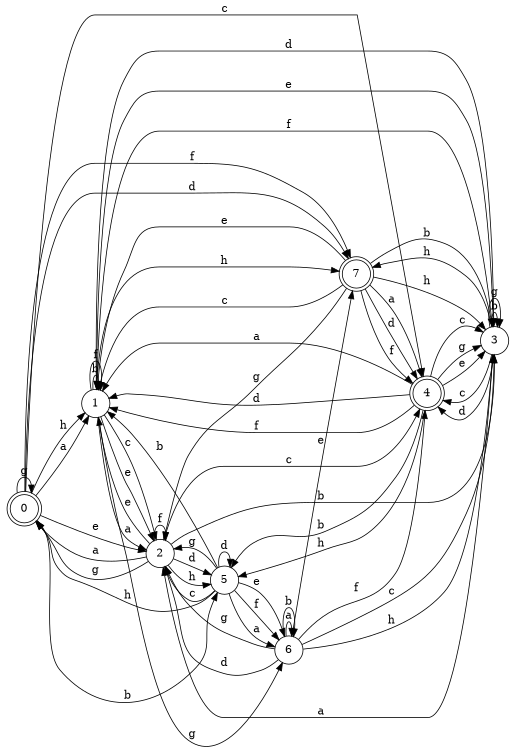 digraph n7_10 {
__start0 [label="" shape="none"];

rankdir=LR;
size="8,5";

s0 [style="rounded,filled", color="black", fillcolor="white" shape="doublecircle", label="0"];
s1 [style="filled", color="black", fillcolor="white" shape="circle", label="1"];
s2 [style="filled", color="black", fillcolor="white" shape="circle", label="2"];
s3 [style="filled", color="black", fillcolor="white" shape="circle", label="3"];
s4 [style="rounded,filled", color="black", fillcolor="white" shape="doublecircle", label="4"];
s5 [style="filled", color="black", fillcolor="white" shape="circle", label="5"];
s6 [style="filled", color="black", fillcolor="white" shape="circle", label="6"];
s7 [style="rounded,filled", color="black", fillcolor="white" shape="doublecircle", label="7"];
s0 -> s1 [label="a"];
s0 -> s5 [label="b"];
s0 -> s4 [label="c"];
s0 -> s7 [label="d"];
s0 -> s2 [label="e"];
s0 -> s7 [label="f"];
s0 -> s0 [label="g"];
s0 -> s1 [label="h"];
s1 -> s2 [label="a"];
s1 -> s1 [label="b"];
s1 -> s2 [label="c"];
s1 -> s3 [label="d"];
s1 -> s2 [label="e"];
s1 -> s1 [label="f"];
s1 -> s6 [label="g"];
s1 -> s7 [label="h"];
s2 -> s0 [label="a"];
s2 -> s3 [label="b"];
s2 -> s4 [label="c"];
s2 -> s5 [label="d"];
s2 -> s1 [label="e"];
s2 -> s2 [label="f"];
s2 -> s0 [label="g"];
s2 -> s5 [label="h"];
s3 -> s2 [label="a"];
s3 -> s3 [label="b"];
s3 -> s4 [label="c"];
s3 -> s4 [label="d"];
s3 -> s1 [label="e"];
s3 -> s1 [label="f"];
s3 -> s3 [label="g"];
s3 -> s7 [label="h"];
s4 -> s1 [label="a"];
s4 -> s5 [label="b"];
s4 -> s3 [label="c"];
s4 -> s1 [label="d"];
s4 -> s3 [label="e"];
s4 -> s1 [label="f"];
s4 -> s3 [label="g"];
s4 -> s5 [label="h"];
s5 -> s6 [label="a"];
s5 -> s1 [label="b"];
s5 -> s2 [label="c"];
s5 -> s5 [label="d"];
s5 -> s6 [label="e"];
s5 -> s6 [label="f"];
s5 -> s2 [label="g"];
s5 -> s0 [label="h"];
s6 -> s6 [label="a"];
s6 -> s6 [label="b"];
s6 -> s3 [label="c"];
s6 -> s2 [label="d"];
s6 -> s7 [label="e"];
s6 -> s4 [label="f"];
s6 -> s2 [label="g"];
s6 -> s3 [label="h"];
s7 -> s4 [label="a"];
s7 -> s3 [label="b"];
s7 -> s1 [label="c"];
s7 -> s4 [label="d"];
s7 -> s1 [label="e"];
s7 -> s4 [label="f"];
s7 -> s2 [label="g"];
s7 -> s3 [label="h"];

}
